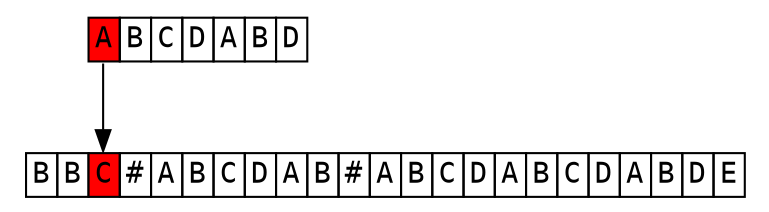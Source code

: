 digraph g {
    node [fontname="Monaco, Consolas",shape =plaintext,height=.1];
    node_t [label = <
    <TABLE BORDER="0" CELLBORDER="1" CELLSPACING="0">
    <TR>
    <TD PORT="f0">B</TD>
    <TD PORT="f1">B</TD>
    <TD PORT="f2" bgcolor="red">C</TD>
    <TD PORT="f3">#</TD>
    <TD PORT="f4">A</TD>
    <TD PORT="f5">B</TD>
    <TD PORT="f6">C</TD>
    <TD PORT="f7">D</TD>
    <TD PORT="f8">A</TD>
    <TD PORT="f9">B</TD>
    <TD PORT="f10">#</TD>
    <TD PORT="f11">A</TD>
    <TD PORT="f12">B</TD>
    <TD PORT="f13">C</TD>
    <TD PORT="f14">D</TD>
    <TD PORT="f15">A</TD>
    <TD PORT="f16">B</TD>
    <TD PORT="f17">C</TD>
    <TD PORT="f18">D</TD>
    <TD PORT="f19">A</TD>
    <TD PORT="f20">B</TD>
    <TD PORT="f21">D</TD>
    <TD PORT="f22">E</TD>
    </TR>
    </TABLE>>];

    node_s [label = <
    <TABLE BORDER="0" CELLBORDER="1" CELLSPACING="0">
    <TR>
    <TD PORT="f0" bgcolor="red">A</TD>
    <TD PORT="f1">B</TD>
    <TD PORT="f2">C</TD>
    <TD PORT="f3">D</TD>
    <TD PORT="f4">A</TD>
    <TD PORT="f5">B</TD>
    <TD PORT="f6">D</TD>
    </TR>
    </TABLE>>];


    "node_s":f0 -> "node_t":f2
}
